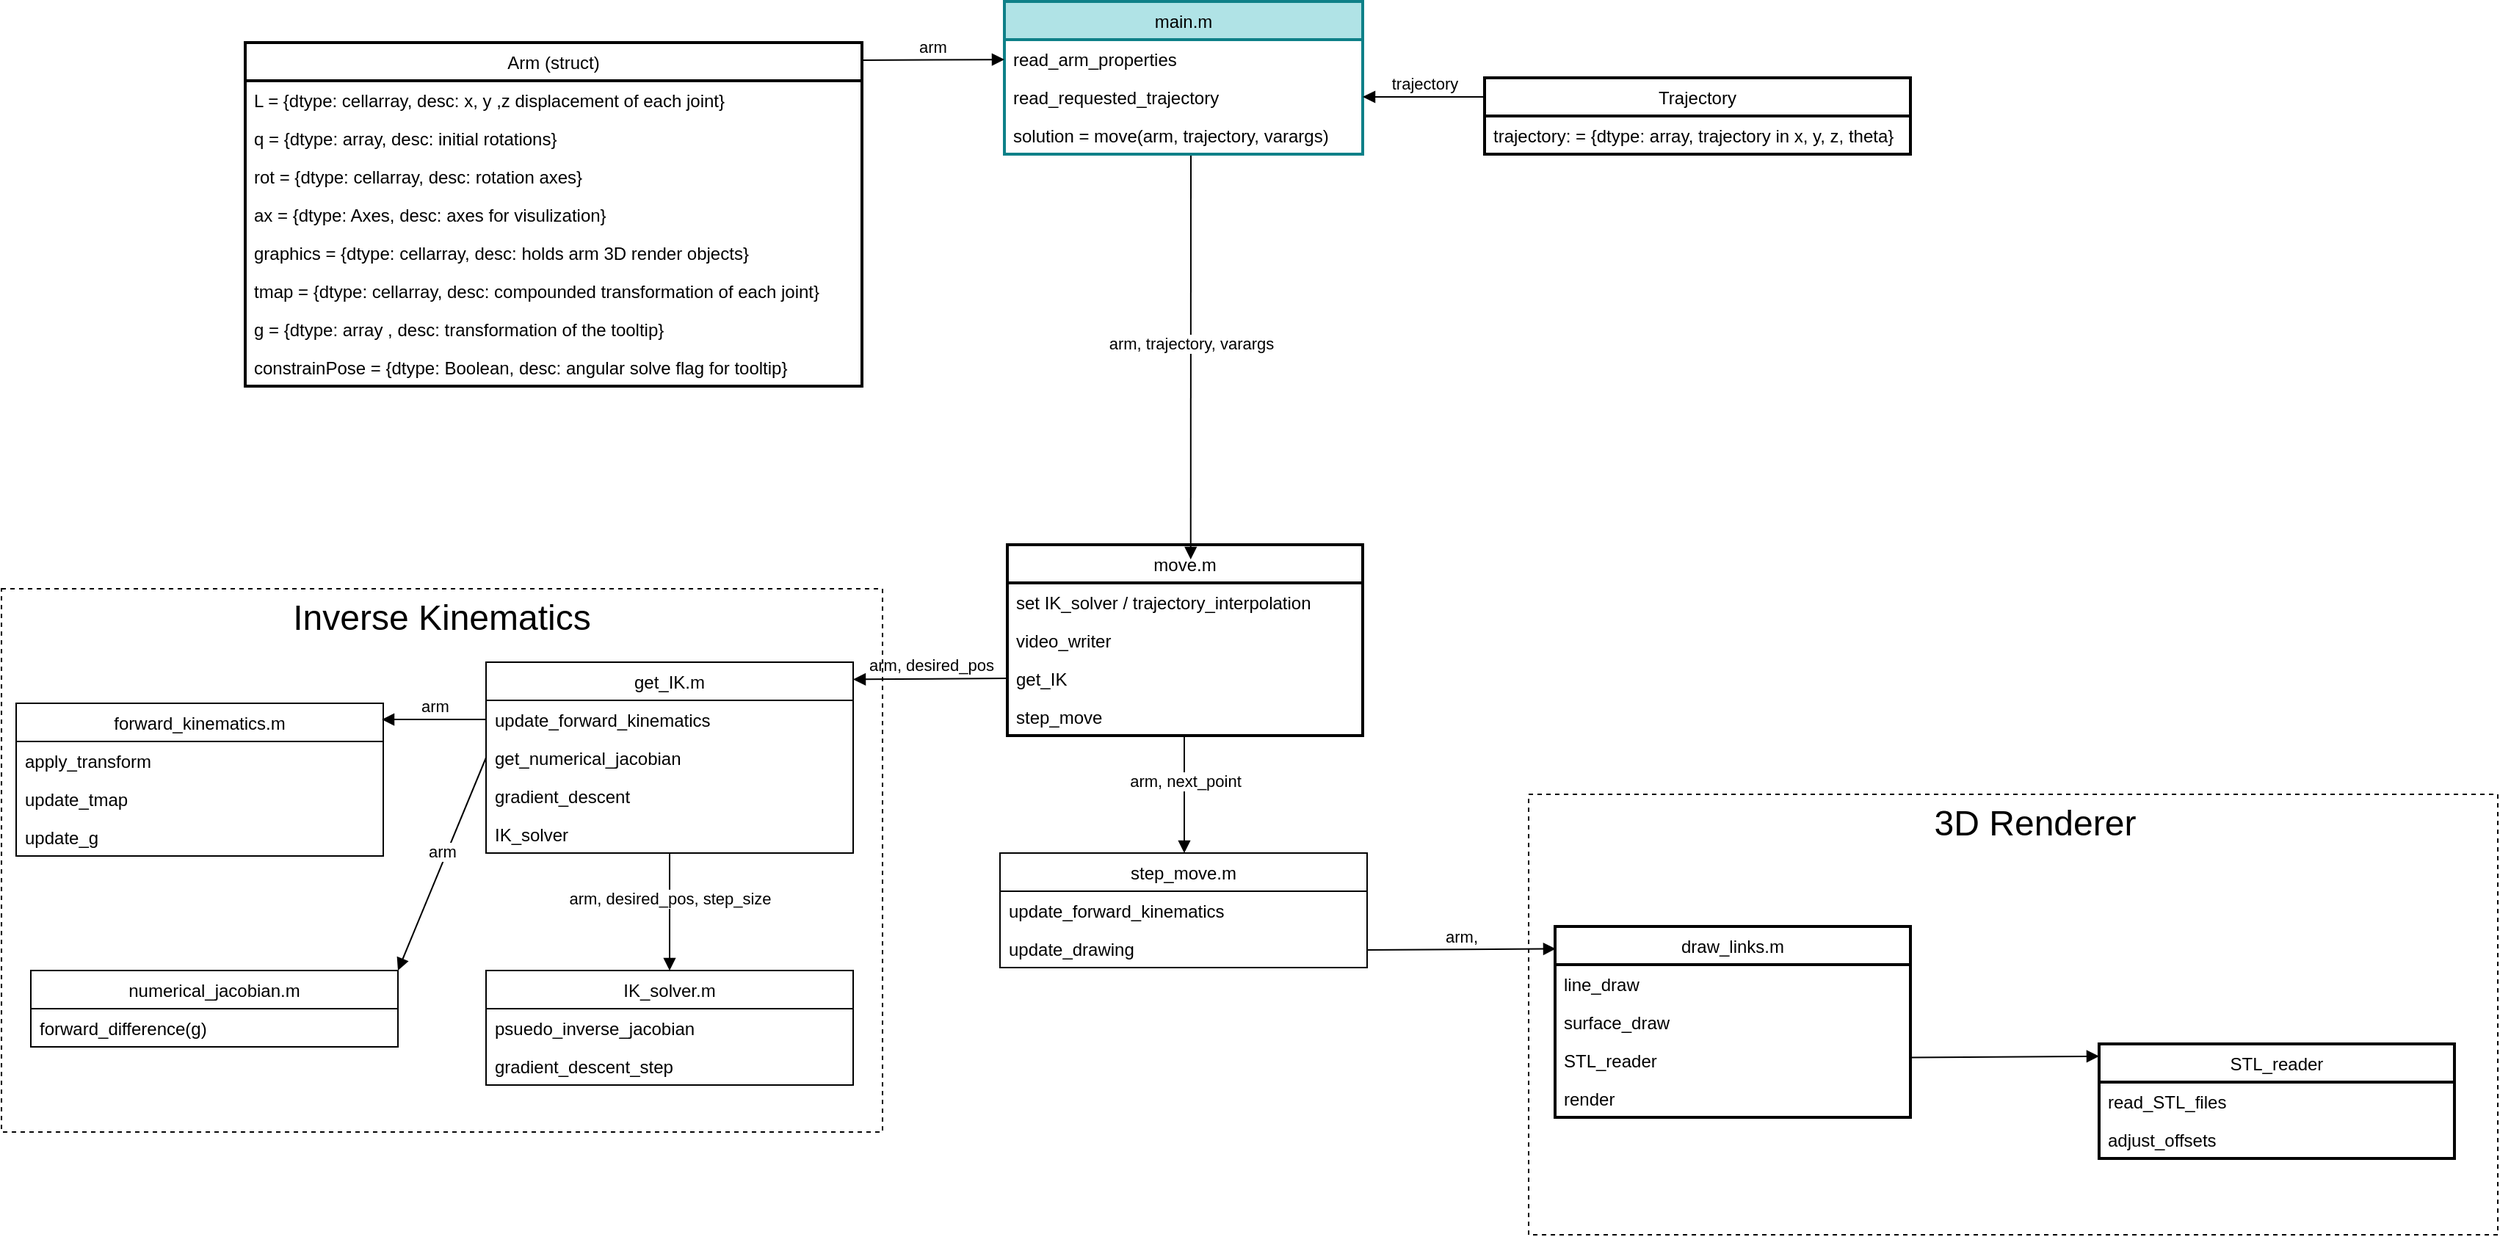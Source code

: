 <mxfile version="14.4.8" type="github">
  <diagram name="Page-1" id="e56a1550-8fbb-45ad-956c-1786394a9013">
    <mxGraphModel dx="2370" dy="1228" grid="1" gridSize="10" guides="1" tooltips="1" connect="1" arrows="1" fold="1" page="1" pageScale="1" pageWidth="1920" pageHeight="1200" background="#ffffff" math="0" shadow="0">
      <root>
        <mxCell id="0" />
        <mxCell id="1" parent="0" />
        <mxCell id="cSiYuynqkyTP90B2qaCe-24" value="main.m" style="swimlane;fontStyle=0;childLayout=stackLayout;horizontal=1;startSize=26;fillColor=#b0e3e6;horizontalStack=0;resizeParent=1;resizeParentMax=0;resizeLast=0;collapsible=1;marginBottom=0;strokeColor=#0e8088;strokeWidth=2;" parent="1" vertex="1">
          <mxGeometry x="793" y="160" width="244" height="104" as="geometry" />
        </mxCell>
        <mxCell id="cSiYuynqkyTP90B2qaCe-26" value="read_arm_properties" style="text;strokeColor=none;fillColor=none;align=left;verticalAlign=top;spacingLeft=4;spacingRight=4;overflow=hidden;rotatable=0;points=[[0,0.5],[1,0.5]];portConstraint=eastwest;" parent="cSiYuynqkyTP90B2qaCe-24" vertex="1">
          <mxGeometry y="26" width="244" height="26" as="geometry" />
        </mxCell>
        <mxCell id="cSiYuynqkyTP90B2qaCe-27" value="read_requested_trajectory" style="text;align=left;verticalAlign=top;spacingLeft=4;spacingRight=4;overflow=hidden;rotatable=0;points=[[0,0.5],[1,0.5]];portConstraint=eastwest;" parent="cSiYuynqkyTP90B2qaCe-24" vertex="1">
          <mxGeometry y="52" width="244" height="26" as="geometry" />
        </mxCell>
        <mxCell id="cSiYuynqkyTP90B2qaCe-28" value="solution = move(arm, trajectory, varargs)" style="text;strokeColor=none;fillColor=none;align=left;verticalAlign=top;spacingLeft=4;spacingRight=4;overflow=hidden;rotatable=0;points=[[0,0.5],[1,0.5]];portConstraint=eastwest;" parent="cSiYuynqkyTP90B2qaCe-24" vertex="1">
          <mxGeometry y="78" width="244" height="26" as="geometry" />
        </mxCell>
        <mxCell id="cSiYuynqkyTP90B2qaCe-30" value="arm, trajectory, varargs" style="html=1;verticalAlign=bottom;endArrow=block;entryX=0.516;entryY=0.077;entryDx=0;entryDy=0;entryPerimeter=0;" parent="1" target="cSiYuynqkyTP90B2qaCe-31" edge="1">
          <mxGeometry width="80" relative="1" as="geometry">
            <mxPoint x="920" y="265" as="sourcePoint" />
            <mxPoint x="920" y="430" as="targetPoint" />
          </mxGeometry>
        </mxCell>
        <mxCell id="cSiYuynqkyTP90B2qaCe-31" value="move.m" style="swimlane;fontStyle=0;childLayout=stackLayout;horizontal=1;startSize=26;fillColor=none;horizontalStack=0;resizeParent=1;resizeParentMax=0;resizeLast=0;collapsible=1;marginBottom=0;strokeWidth=2;" parent="1" vertex="1">
          <mxGeometry x="795" y="530" width="242" height="130" as="geometry" />
        </mxCell>
        <mxCell id="cSiYuynqkyTP90B2qaCe-32" value="set IK_solver / trajectory_interpolation" style="text;strokeColor=none;fillColor=none;align=left;verticalAlign=top;spacingLeft=4;spacingRight=4;overflow=hidden;rotatable=0;points=[[0,0.5],[1,0.5]];portConstraint=eastwest;" parent="cSiYuynqkyTP90B2qaCe-31" vertex="1">
          <mxGeometry y="26" width="242" height="26" as="geometry" />
        </mxCell>
        <mxCell id="cSiYuynqkyTP90B2qaCe-33" value="video_writer" style="text;strokeColor=none;fillColor=none;align=left;verticalAlign=top;spacingLeft=4;spacingRight=4;overflow=hidden;rotatable=0;points=[[0,0.5],[1,0.5]];portConstraint=eastwest;" parent="cSiYuynqkyTP90B2qaCe-31" vertex="1">
          <mxGeometry y="52" width="242" height="26" as="geometry" />
        </mxCell>
        <mxCell id="cSiYuynqkyTP90B2qaCe-34" value="get_IK" style="text;strokeColor=none;fillColor=none;align=left;verticalAlign=top;spacingLeft=4;spacingRight=4;overflow=hidden;rotatable=0;points=[[0,0.5],[1,0.5]];portConstraint=eastwest;" parent="cSiYuynqkyTP90B2qaCe-31" vertex="1">
          <mxGeometry y="78" width="242" height="26" as="geometry" />
        </mxCell>
        <mxCell id="cSiYuynqkyTP90B2qaCe-54" value="step_move" style="text;strokeColor=none;fillColor=none;align=left;verticalAlign=top;spacingLeft=4;spacingRight=4;overflow=hidden;rotatable=0;points=[[0,0.5],[1,0.5]];portConstraint=eastwest;" parent="cSiYuynqkyTP90B2qaCe-31" vertex="1">
          <mxGeometry y="104" width="242" height="26" as="geometry" />
        </mxCell>
        <mxCell id="cSiYuynqkyTP90B2qaCe-35" value="Arm (struct)" style="swimlane;fontStyle=0;childLayout=stackLayout;horizontal=1;startSize=26;fillColor=none;horizontalStack=0;resizeParent=1;resizeParentMax=0;resizeLast=0;collapsible=1;marginBottom=0;strokeWidth=2;" parent="1" vertex="1">
          <mxGeometry x="276" y="188" width="420" height="234" as="geometry" />
        </mxCell>
        <mxCell id="cSiYuynqkyTP90B2qaCe-36" value="L = {dtype: cellarray, desc: x, y ,z displacement of each joint} " style="text;strokeColor=none;fillColor=none;align=left;verticalAlign=top;spacingLeft=4;spacingRight=4;overflow=hidden;rotatable=0;points=[[0,0.5],[1,0.5]];portConstraint=eastwest;" parent="cSiYuynqkyTP90B2qaCe-35" vertex="1">
          <mxGeometry y="26" width="420" height="26" as="geometry" />
        </mxCell>
        <mxCell id="cSiYuynqkyTP90B2qaCe-37" value="q = {dtype: array, desc: initial rotations}" style="text;strokeColor=none;fillColor=none;align=left;verticalAlign=top;spacingLeft=4;spacingRight=4;overflow=hidden;rotatable=0;points=[[0,0.5],[1,0.5]];portConstraint=eastwest;" parent="cSiYuynqkyTP90B2qaCe-35" vertex="1">
          <mxGeometry y="52" width="420" height="26" as="geometry" />
        </mxCell>
        <mxCell id="cSiYuynqkyTP90B2qaCe-38" value="rot = {dtype: cellarray, desc: rotation axes}" style="text;strokeColor=none;fillColor=none;align=left;verticalAlign=top;spacingLeft=4;spacingRight=4;overflow=hidden;rotatable=0;points=[[0,0.5],[1,0.5]];portConstraint=eastwest;" parent="cSiYuynqkyTP90B2qaCe-35" vertex="1">
          <mxGeometry y="78" width="420" height="26" as="geometry" />
        </mxCell>
        <mxCell id="cSiYuynqkyTP90B2qaCe-39" value="ax = {dtype: Axes, desc: axes for visulization}" style="text;strokeColor=none;fillColor=none;align=left;verticalAlign=top;spacingLeft=4;spacingRight=4;overflow=hidden;rotatable=0;points=[[0,0.5],[1,0.5]];portConstraint=eastwest;" parent="cSiYuynqkyTP90B2qaCe-35" vertex="1">
          <mxGeometry y="104" width="420" height="26" as="geometry" />
        </mxCell>
        <mxCell id="cSiYuynqkyTP90B2qaCe-40" value="graphics = {dtype: cellarray, desc: holds arm 3D render objects}" style="text;strokeColor=none;fillColor=none;align=left;verticalAlign=top;spacingLeft=4;spacingRight=4;overflow=hidden;rotatable=0;points=[[0,0.5],[1,0.5]];portConstraint=eastwest;" parent="cSiYuynqkyTP90B2qaCe-35" vertex="1">
          <mxGeometry y="130" width="420" height="26" as="geometry" />
        </mxCell>
        <mxCell id="cSiYuynqkyTP90B2qaCe-41" value="tmap = {dtype: cellarray, desc: compounded transformation of each joint}" style="text;strokeColor=none;fillColor=none;align=left;verticalAlign=top;spacingLeft=4;spacingRight=4;overflow=hidden;rotatable=0;points=[[0,0.5],[1,0.5]];portConstraint=eastwest;" parent="cSiYuynqkyTP90B2qaCe-35" vertex="1">
          <mxGeometry y="156" width="420" height="26" as="geometry" />
        </mxCell>
        <mxCell id="cSiYuynqkyTP90B2qaCe-42" value="g = {dtype: array , desc: transformation of the tooltip}" style="text;strokeColor=none;fillColor=none;align=left;verticalAlign=top;spacingLeft=4;spacingRight=4;overflow=hidden;rotatable=0;points=[[0,0.5],[1,0.5]];portConstraint=eastwest;" parent="cSiYuynqkyTP90B2qaCe-35" vertex="1">
          <mxGeometry y="182" width="420" height="26" as="geometry" />
        </mxCell>
        <mxCell id="cSiYuynqkyTP90B2qaCe-43" value="constrainPose = {dtype: Boolean, desc: angular solve flag for tooltip}" style="text;strokeColor=none;fillColor=none;align=left;verticalAlign=top;spacingLeft=4;spacingRight=4;overflow=hidden;rotatable=0;points=[[0,0.5],[1,0.5]];portConstraint=eastwest;" parent="cSiYuynqkyTP90B2qaCe-35" vertex="1">
          <mxGeometry y="208" width="420" height="26" as="geometry" />
        </mxCell>
        <mxCell id="cSiYuynqkyTP90B2qaCe-48" value="arm" style="html=1;verticalAlign=bottom;endArrow=block;" parent="1" target="cSiYuynqkyTP90B2qaCe-26" edge="1">
          <mxGeometry width="80" relative="1" as="geometry">
            <mxPoint x="696" y="200" as="sourcePoint" />
            <mxPoint x="776" y="200" as="targetPoint" />
          </mxGeometry>
        </mxCell>
        <mxCell id="cSiYuynqkyTP90B2qaCe-49" value="Trajectory" style="swimlane;fontStyle=0;childLayout=stackLayout;horizontal=1;startSize=26;fillColor=none;horizontalStack=0;resizeParent=1;resizeParentMax=0;resizeLast=0;collapsible=1;marginBottom=0;strokeWidth=2;" parent="1" vertex="1">
          <mxGeometry x="1120" y="212" width="290" height="52" as="geometry" />
        </mxCell>
        <mxCell id="cSiYuynqkyTP90B2qaCe-50" value="trajectory: = {dtype: array, trajectory in x, y, z, theta}" style="text;strokeColor=none;fillColor=none;align=left;verticalAlign=top;spacingLeft=4;spacingRight=4;overflow=hidden;rotatable=0;points=[[0,0.5],[1,0.5]];portConstraint=eastwest;" parent="cSiYuynqkyTP90B2qaCe-49" vertex="1">
          <mxGeometry y="26" width="290" height="26" as="geometry" />
        </mxCell>
        <mxCell id="cSiYuynqkyTP90B2qaCe-53" value="trajectory" style="html=1;verticalAlign=bottom;endArrow=block;exitX=0;exitY=0.25;exitDx=0;exitDy=0;entryX=1;entryY=0.5;entryDx=0;entryDy=0;" parent="1" source="cSiYuynqkyTP90B2qaCe-49" target="cSiYuynqkyTP90B2qaCe-27" edge="1">
          <mxGeometry width="80" relative="1" as="geometry">
            <mxPoint x="1090" y="180" as="sourcePoint" />
            <mxPoint x="1170" y="180" as="targetPoint" />
          </mxGeometry>
        </mxCell>
        <mxCell id="xvgqEEHUGbgFL8oKaLdB-1" value="get_IK.m" style="swimlane;fontStyle=0;childLayout=stackLayout;horizontal=1;startSize=26;fillColor=none;horizontalStack=0;resizeParent=1;resizeParentMax=0;resizeLast=0;collapsible=1;marginBottom=0;" parent="1" vertex="1">
          <mxGeometry x="440" y="610" width="250" height="130" as="geometry" />
        </mxCell>
        <mxCell id="xvgqEEHUGbgFL8oKaLdB-2" value="update_forward_kinematics" style="text;strokeColor=none;fillColor=none;align=left;verticalAlign=top;spacingLeft=4;spacingRight=4;overflow=hidden;rotatable=0;points=[[0,0.5],[1,0.5]];portConstraint=eastwest;" parent="xvgqEEHUGbgFL8oKaLdB-1" vertex="1">
          <mxGeometry y="26" width="250" height="26" as="geometry" />
        </mxCell>
        <mxCell id="xvgqEEHUGbgFL8oKaLdB-3" value="get_numerical_jacobian" style="text;strokeColor=none;fillColor=none;align=left;verticalAlign=top;spacingLeft=4;spacingRight=4;overflow=hidden;rotatable=0;points=[[0,0.5],[1,0.5]];portConstraint=eastwest;" parent="xvgqEEHUGbgFL8oKaLdB-1" vertex="1">
          <mxGeometry y="52" width="250" height="26" as="geometry" />
        </mxCell>
        <mxCell id="xvgqEEHUGbgFL8oKaLdB-4" value="gradient_descent" style="text;strokeColor=none;fillColor=none;align=left;verticalAlign=top;spacingLeft=4;spacingRight=4;overflow=hidden;rotatable=0;points=[[0,0.5],[1,0.5]];portConstraint=eastwest;" parent="xvgqEEHUGbgFL8oKaLdB-1" vertex="1">
          <mxGeometry y="78" width="250" height="26" as="geometry" />
        </mxCell>
        <mxCell id="xvgqEEHUGbgFL8oKaLdB-6" value="IK_solver" style="text;strokeColor=none;fillColor=none;align=left;verticalAlign=top;spacingLeft=4;spacingRight=4;overflow=hidden;rotatable=0;points=[[0,0.5],[1,0.5]];portConstraint=eastwest;" parent="xvgqEEHUGbgFL8oKaLdB-1" vertex="1">
          <mxGeometry y="104" width="250" height="26" as="geometry" />
        </mxCell>
        <mxCell id="xvgqEEHUGbgFL8oKaLdB-7" value="arm, desired_pos" style="html=1;verticalAlign=bottom;endArrow=block;entryX=1;entryY=0.09;entryDx=0;entryDy=0;exitX=0;exitY=0.5;exitDx=0;exitDy=0;entryPerimeter=0;" parent="1" source="cSiYuynqkyTP90B2qaCe-34" target="xvgqEEHUGbgFL8oKaLdB-1" edge="1">
          <mxGeometry width="80" relative="1" as="geometry">
            <mxPoint x="930" y="365" as="sourcePoint" />
            <mxPoint x="929.872" y="630.01" as="targetPoint" />
          </mxGeometry>
        </mxCell>
        <mxCell id="xvgqEEHUGbgFL8oKaLdB-8" value="IK_solver.m" style="swimlane;fontStyle=0;childLayout=stackLayout;horizontal=1;startSize=26;fillColor=none;horizontalStack=0;resizeParent=1;resizeParentMax=0;resizeLast=0;collapsible=1;marginBottom=0;" parent="1" vertex="1">
          <mxGeometry x="440" y="820" width="250" height="78" as="geometry" />
        </mxCell>
        <mxCell id="xvgqEEHUGbgFL8oKaLdB-9" value="psuedo_inverse_jacobian" style="text;strokeColor=none;fillColor=none;align=left;verticalAlign=top;spacingLeft=4;spacingRight=4;overflow=hidden;rotatable=0;points=[[0,0.5],[1,0.5]];portConstraint=eastwest;" parent="xvgqEEHUGbgFL8oKaLdB-8" vertex="1">
          <mxGeometry y="26" width="250" height="26" as="geometry" />
        </mxCell>
        <mxCell id="xvgqEEHUGbgFL8oKaLdB-10" value="gradient_descent_step" style="text;strokeColor=none;fillColor=none;align=left;verticalAlign=top;spacingLeft=4;spacingRight=4;overflow=hidden;rotatable=0;points=[[0,0.5],[1,0.5]];portConstraint=eastwest;" parent="xvgqEEHUGbgFL8oKaLdB-8" vertex="1">
          <mxGeometry y="52" width="250" height="26" as="geometry" />
        </mxCell>
        <mxCell id="xvgqEEHUGbgFL8oKaLdB-14" value="arm, desired_pos, step_size" style="html=1;verticalAlign=bottom;endArrow=block;" parent="1" source="xvgqEEHUGbgFL8oKaLdB-6" target="xvgqEEHUGbgFL8oKaLdB-8" edge="1">
          <mxGeometry width="80" relative="1" as="geometry">
            <mxPoint x="575.0" y="740" as="sourcePoint" />
            <mxPoint x="470" y="740.7" as="targetPoint" />
          </mxGeometry>
        </mxCell>
        <mxCell id="xvgqEEHUGbgFL8oKaLdB-15" value="arm, next_point" style="html=1;verticalAlign=bottom;endArrow=block;" parent="1" edge="1">
          <mxGeometry width="80" relative="1" as="geometry">
            <mxPoint x="915.5" y="660" as="sourcePoint" />
            <mxPoint x="915.5" y="740" as="targetPoint" />
          </mxGeometry>
        </mxCell>
        <mxCell id="xvgqEEHUGbgFL8oKaLdB-16" value="step_move.m" style="swimlane;fontStyle=0;childLayout=stackLayout;horizontal=1;startSize=26;fillColor=none;horizontalStack=0;resizeParent=1;resizeParentMax=0;resizeLast=0;collapsible=1;marginBottom=0;" parent="1" vertex="1">
          <mxGeometry x="790" y="740" width="250" height="78" as="geometry" />
        </mxCell>
        <mxCell id="xvgqEEHUGbgFL8oKaLdB-17" value="update_forward_kinematics" style="text;strokeColor=none;fillColor=none;align=left;verticalAlign=top;spacingLeft=4;spacingRight=4;overflow=hidden;rotatable=0;points=[[0,0.5],[1,0.5]];portConstraint=eastwest;" parent="xvgqEEHUGbgFL8oKaLdB-16" vertex="1">
          <mxGeometry y="26" width="250" height="26" as="geometry" />
        </mxCell>
        <mxCell id="xvgqEEHUGbgFL8oKaLdB-18" value="update_drawing" style="text;strokeColor=none;fillColor=none;align=left;verticalAlign=top;spacingLeft=4;spacingRight=4;overflow=hidden;rotatable=0;points=[[0,0.5],[1,0.5]];portConstraint=eastwest;" parent="xvgqEEHUGbgFL8oKaLdB-16" vertex="1">
          <mxGeometry y="52" width="250" height="26" as="geometry" />
        </mxCell>
        <mxCell id="xvgqEEHUGbgFL8oKaLdB-21" value="numerical_jacobian.m" style="swimlane;fontStyle=0;childLayout=stackLayout;horizontal=1;startSize=26;fillColor=none;horizontalStack=0;resizeParent=1;resizeParentMax=0;resizeLast=0;collapsible=1;marginBottom=0;" parent="1" vertex="1">
          <mxGeometry x="130" y="820" width="250" height="52" as="geometry" />
        </mxCell>
        <mxCell id="xvgqEEHUGbgFL8oKaLdB-22" value="forward_difference(g)" style="text;strokeColor=none;fillColor=none;align=left;verticalAlign=top;spacingLeft=4;spacingRight=4;overflow=hidden;rotatable=0;points=[[0,0.5],[1,0.5]];portConstraint=eastwest;" parent="xvgqEEHUGbgFL8oKaLdB-21" vertex="1">
          <mxGeometry y="26" width="250" height="26" as="geometry" />
        </mxCell>
        <mxCell id="xvgqEEHUGbgFL8oKaLdB-26" value="arm" style="html=1;verticalAlign=bottom;endArrow=block;entryX=1;entryY=0;entryDx=0;entryDy=0;exitX=0;exitY=0.5;exitDx=0;exitDy=0;" parent="1" source="xvgqEEHUGbgFL8oKaLdB-3" target="xvgqEEHUGbgFL8oKaLdB-21" edge="1">
          <mxGeometry width="80" relative="1" as="geometry">
            <mxPoint x="575" y="750" as="sourcePoint" />
            <mxPoint x="575" y="830" as="targetPoint" />
          </mxGeometry>
        </mxCell>
        <mxCell id="xvgqEEHUGbgFL8oKaLdB-27" value="forward_kinematics.m" style="swimlane;fontStyle=0;childLayout=stackLayout;horizontal=1;startSize=26;fillColor=none;horizontalStack=0;resizeParent=1;resizeParentMax=0;resizeLast=0;collapsible=1;marginBottom=0;" parent="1" vertex="1">
          <mxGeometry x="120" y="638" width="250" height="104" as="geometry" />
        </mxCell>
        <mxCell id="xvgqEEHUGbgFL8oKaLdB-28" value="apply_transform" style="text;strokeColor=none;fillColor=none;align=left;verticalAlign=top;spacingLeft=4;spacingRight=4;overflow=hidden;rotatable=0;points=[[0,0.5],[1,0.5]];portConstraint=eastwest;" parent="xvgqEEHUGbgFL8oKaLdB-27" vertex="1">
          <mxGeometry y="26" width="250" height="26" as="geometry" />
        </mxCell>
        <mxCell id="xvgqEEHUGbgFL8oKaLdB-29" value="update_tmap" style="text;strokeColor=none;fillColor=none;align=left;verticalAlign=top;spacingLeft=4;spacingRight=4;overflow=hidden;rotatable=0;points=[[0,0.5],[1,0.5]];portConstraint=eastwest;" parent="xvgqEEHUGbgFL8oKaLdB-27" vertex="1">
          <mxGeometry y="52" width="250" height="26" as="geometry" />
        </mxCell>
        <mxCell id="xvgqEEHUGbgFL8oKaLdB-30" value="update_g" style="text;strokeColor=none;fillColor=none;align=left;verticalAlign=top;spacingLeft=4;spacingRight=4;overflow=hidden;rotatable=0;points=[[0,0.5],[1,0.5]];portConstraint=eastwest;" parent="xvgqEEHUGbgFL8oKaLdB-27" vertex="1">
          <mxGeometry y="78" width="250" height="26" as="geometry" />
        </mxCell>
        <mxCell id="xvgqEEHUGbgFL8oKaLdB-32" value="arm" style="html=1;verticalAlign=bottom;endArrow=block;entryX=0.996;entryY=0.106;entryDx=0;entryDy=0;exitX=0;exitY=0.5;exitDx=0;exitDy=0;entryPerimeter=0;" parent="1" source="xvgqEEHUGbgFL8oKaLdB-2" target="xvgqEEHUGbgFL8oKaLdB-27" edge="1">
          <mxGeometry width="80" relative="1" as="geometry">
            <mxPoint x="450" y="685" as="sourcePoint" />
            <mxPoint x="390" y="830" as="targetPoint" />
          </mxGeometry>
        </mxCell>
        <mxCell id="n-iSeh_GOWXAZrQiTxKT-2" value="" style="rounded=0;whiteSpace=wrap;html=1;fillColor=none;dashed=1;" vertex="1" parent="1">
          <mxGeometry x="110" y="560" width="600" height="370" as="geometry" />
        </mxCell>
        <mxCell id="n-iSeh_GOWXAZrQiTxKT-3" value="&lt;font style=&quot;font-size: 24px&quot;&gt;Inverse Kinematics&lt;/font&gt;" style="text;html=1;strokeColor=none;fillColor=none;align=center;verticalAlign=middle;whiteSpace=wrap;rounded=0;dashed=1;" vertex="1" parent="1">
          <mxGeometry x="285" y="570" width="250" height="20" as="geometry" />
        </mxCell>
        <mxCell id="n-iSeh_GOWXAZrQiTxKT-10" value="draw_links.m" style="swimlane;fontStyle=0;childLayout=stackLayout;horizontal=1;startSize=26;fillColor=none;horizontalStack=0;resizeParent=1;resizeParentMax=0;resizeLast=0;collapsible=1;marginBottom=0;strokeWidth=2;" vertex="1" parent="1">
          <mxGeometry x="1168" y="790" width="242" height="130" as="geometry" />
        </mxCell>
        <mxCell id="n-iSeh_GOWXAZrQiTxKT-11" value="line_draw" style="text;strokeColor=none;fillColor=none;align=left;verticalAlign=top;spacingLeft=4;spacingRight=4;overflow=hidden;rotatable=0;points=[[0,0.5],[1,0.5]];portConstraint=eastwest;" vertex="1" parent="n-iSeh_GOWXAZrQiTxKT-10">
          <mxGeometry y="26" width="242" height="26" as="geometry" />
        </mxCell>
        <mxCell id="n-iSeh_GOWXAZrQiTxKT-12" value="surface_draw" style="text;strokeColor=none;fillColor=none;align=left;verticalAlign=top;spacingLeft=4;spacingRight=4;overflow=hidden;rotatable=0;points=[[0,0.5],[1,0.5]];portConstraint=eastwest;" vertex="1" parent="n-iSeh_GOWXAZrQiTxKT-10">
          <mxGeometry y="52" width="242" height="26" as="geometry" />
        </mxCell>
        <mxCell id="n-iSeh_GOWXAZrQiTxKT-13" value="STL_reader" style="text;strokeColor=none;fillColor=none;align=left;verticalAlign=top;spacingLeft=4;spacingRight=4;overflow=hidden;rotatable=0;points=[[0,0.5],[1,0.5]];portConstraint=eastwest;" vertex="1" parent="n-iSeh_GOWXAZrQiTxKT-10">
          <mxGeometry y="78" width="242" height="26" as="geometry" />
        </mxCell>
        <mxCell id="n-iSeh_GOWXAZrQiTxKT-14" value="render" style="text;strokeColor=none;fillColor=none;align=left;verticalAlign=top;spacingLeft=4;spacingRight=4;overflow=hidden;rotatable=0;points=[[0,0.5],[1,0.5]];portConstraint=eastwest;" vertex="1" parent="n-iSeh_GOWXAZrQiTxKT-10">
          <mxGeometry y="104" width="242" height="26" as="geometry" />
        </mxCell>
        <mxCell id="n-iSeh_GOWXAZrQiTxKT-15" value="STL_reader" style="swimlane;fontStyle=0;childLayout=stackLayout;horizontal=1;startSize=26;fillColor=none;horizontalStack=0;resizeParent=1;resizeParentMax=0;resizeLast=0;collapsible=1;marginBottom=0;strokeWidth=2;" vertex="1" parent="1">
          <mxGeometry x="1538.48" y="870" width="242" height="78" as="geometry" />
        </mxCell>
        <mxCell id="n-iSeh_GOWXAZrQiTxKT-16" value="read_STL_files" style="text;strokeColor=none;fillColor=none;align=left;verticalAlign=top;spacingLeft=4;spacingRight=4;overflow=hidden;rotatable=0;points=[[0,0.5],[1,0.5]];portConstraint=eastwest;" vertex="1" parent="n-iSeh_GOWXAZrQiTxKT-15">
          <mxGeometry y="26" width="242" height="26" as="geometry" />
        </mxCell>
        <mxCell id="n-iSeh_GOWXAZrQiTxKT-17" value="adjust_offsets" style="text;strokeColor=none;fillColor=none;align=left;verticalAlign=top;spacingLeft=4;spacingRight=4;overflow=hidden;rotatable=0;points=[[0,0.5],[1,0.5]];portConstraint=eastwest;" vertex="1" parent="n-iSeh_GOWXAZrQiTxKT-15">
          <mxGeometry y="52" width="242" height="26" as="geometry" />
        </mxCell>
        <mxCell id="n-iSeh_GOWXAZrQiTxKT-20" value="arm," style="html=1;verticalAlign=bottom;endArrow=block;entryX=0.002;entryY=0.117;entryDx=0;entryDy=0;entryPerimeter=0;" edge="1" parent="1" target="n-iSeh_GOWXAZrQiTxKT-10">
          <mxGeometry width="80" relative="1" as="geometry">
            <mxPoint x="1040" y="806" as="sourcePoint" />
            <mxPoint x="1160" y="805" as="targetPoint" />
          </mxGeometry>
        </mxCell>
        <mxCell id="n-iSeh_GOWXAZrQiTxKT-22" value="" style="html=1;verticalAlign=bottom;endArrow=block;entryX=0.002;entryY=0.117;entryDx=0;entryDy=0;entryPerimeter=0;" edge="1" parent="1">
          <mxGeometry width="80" relative="1" as="geometry">
            <mxPoint x="1410.0" y="879.2" as="sourcePoint" />
            <mxPoint x="1538.484" y="878.41" as="targetPoint" />
          </mxGeometry>
        </mxCell>
        <mxCell id="n-iSeh_GOWXAZrQiTxKT-23" value="" style="rounded=0;whiteSpace=wrap;html=1;fillColor=none;dashed=1;" vertex="1" parent="1">
          <mxGeometry x="1150" y="700" width="660" height="300" as="geometry" />
        </mxCell>
        <mxCell id="n-iSeh_GOWXAZrQiTxKT-24" value="&lt;span style=&quot;font-size: 24px&quot;&gt;3D Renderer&lt;/span&gt;" style="text;html=1;strokeColor=none;fillColor=none;align=center;verticalAlign=middle;whiteSpace=wrap;rounded=0;dashed=1;" vertex="1" parent="1">
          <mxGeometry x="1370" y="710" width="250" height="20" as="geometry" />
        </mxCell>
      </root>
    </mxGraphModel>
  </diagram>
</mxfile>

